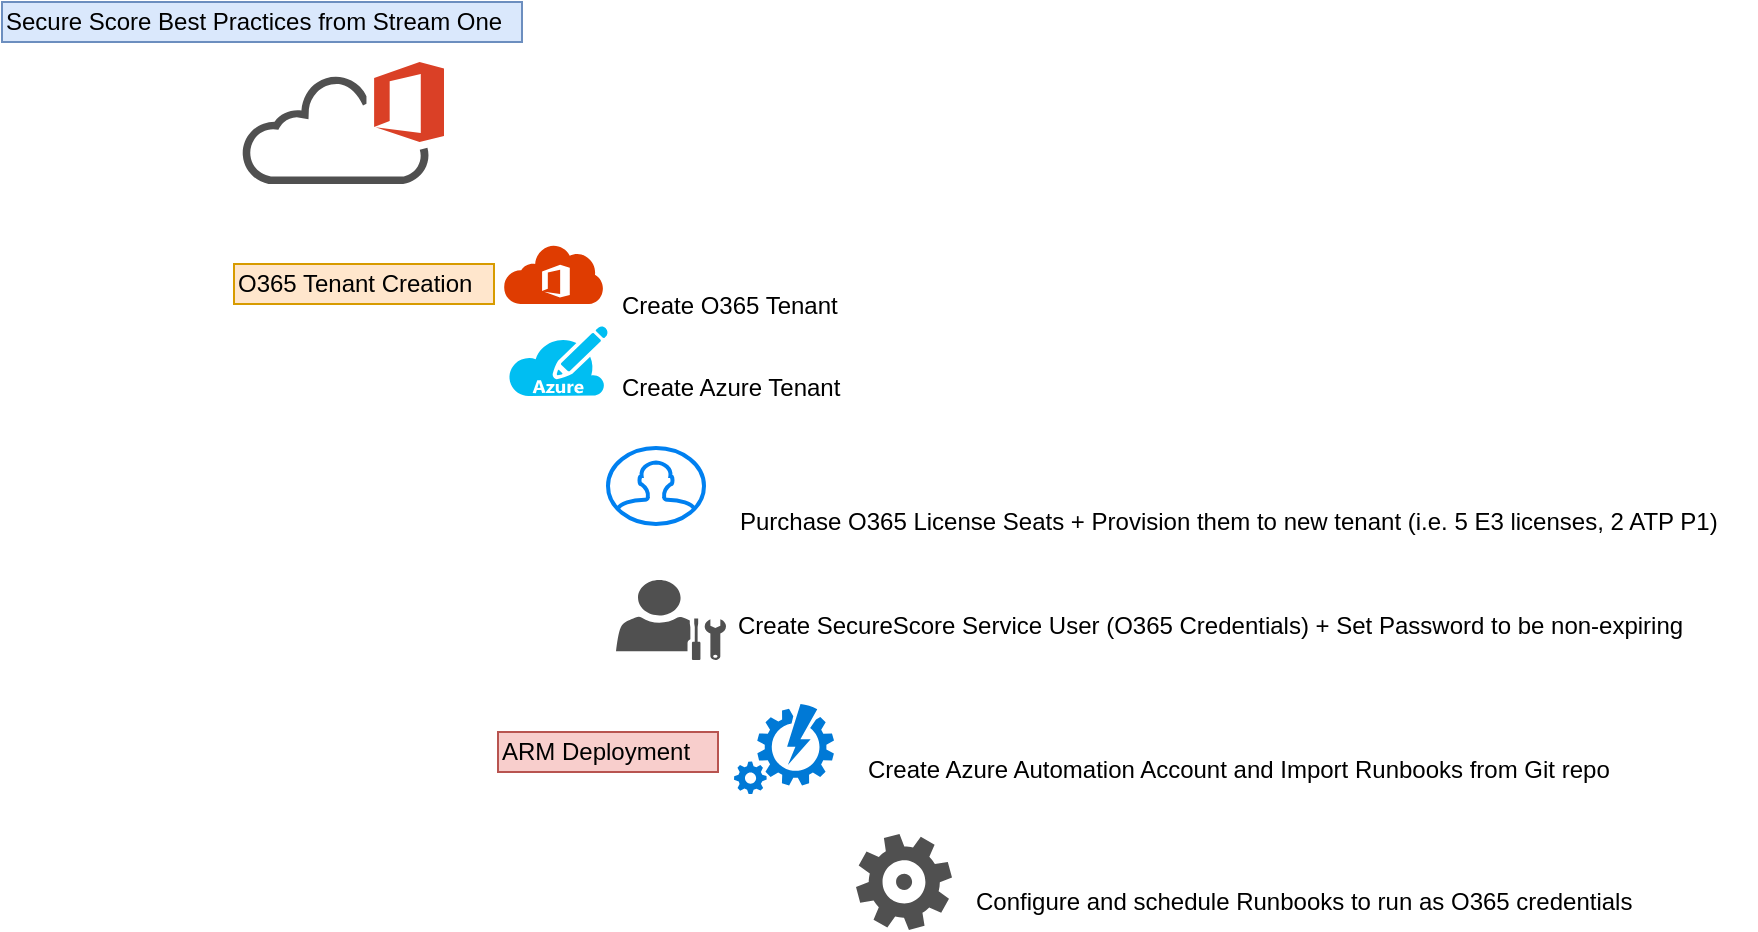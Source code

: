 <mxfile version="10.7.5" type="device"><diagram id="ShstokNG4x_4Sud7yrd9" name="Page-1"><mxGraphModel dx="1634" dy="1012" grid="1" gridSize="10" guides="1" tooltips="1" connect="1" arrows="1" fold="1" page="1" pageScale="1" pageWidth="850" pageHeight="1100" math="0" shadow="0"><root><mxCell id="0"/><mxCell id="1" parent="0"/><mxCell id="CZLmmD7j0LpuPXcVgyMN-1" value="" style="shadow=0;dashed=0;html=1;strokeColor=none;labelPosition=center;verticalLabelPosition=bottom;verticalAlign=top;align=center;shape=mxgraph.mscae.cloud.cloud_office_365;fillColor=#DF3C01;" vertex="1" parent="1"><mxGeometry x="261" y="261" width="50" height="30" as="geometry"/></mxCell><mxCell id="CZLmmD7j0LpuPXcVgyMN-2" value="" style="pointerEvents=1;shadow=0;dashed=0;html=1;strokeColor=none;fillColor=#505050;labelPosition=center;verticalLabelPosition=bottom;verticalAlign=top;outlineConnect=0;align=center;shape=mxgraph.office.concepts.settings_office_365;" vertex="1" parent="1"><mxGeometry x="437" y="556" width="48" height="48" as="geometry"/></mxCell><mxCell id="CZLmmD7j0LpuPXcVgyMN-4" value="" style="shadow=0;dashed=0;html=1;strokeColor=none;fillColor=#0079D6;labelPosition=center;verticalLabelPosition=bottom;verticalAlign=top;align=center;shape=mxgraph.azure.automation;pointerEvents=1;" vertex="1" parent="1"><mxGeometry x="376" y="491" width="50" height="45" as="geometry"/></mxCell><mxCell id="CZLmmD7j0LpuPXcVgyMN-5" value="Create O365 Tenant&amp;nbsp;" style="text;html=1;resizable=0;points=[];autosize=1;align=left;verticalAlign=top;spacingTop=-4;" vertex="1" parent="1"><mxGeometry x="318" y="282" width="130" height="20" as="geometry"/></mxCell><mxCell id="CZLmmD7j0LpuPXcVgyMN-6" value="" style="html=1;verticalLabelPosition=bottom;align=center;labelBackgroundColor=#ffffff;verticalAlign=top;strokeWidth=2;strokeColor=#0080F0;fillColor=#ffffff;shadow=0;dashed=0;shape=mxgraph.ios7.icons.user;" vertex="1" parent="1"><mxGeometry x="313" y="363" width="48" height="38" as="geometry"/></mxCell><mxCell id="CZLmmD7j0LpuPXcVgyMN-7" value="Create SecureScore Service User (O365 Credentials) + Set Password to be non-expiring" style="text;html=1;resizable=0;points=[];autosize=1;align=left;verticalAlign=top;spacingTop=-4;" vertex="1" parent="1"><mxGeometry x="376" y="442" width="490" height="20" as="geometry"/></mxCell><mxCell id="CZLmmD7j0LpuPXcVgyMN-8" value="Create Azure Automation Account and Import Runbooks from Git repo" style="text;html=1;resizable=0;points=[];autosize=1;align=left;verticalAlign=top;spacingTop=-4;" vertex="1" parent="1"><mxGeometry x="441" y="514" width="390" height="20" as="geometry"/></mxCell><mxCell id="CZLmmD7j0LpuPXcVgyMN-9" value="Configure and schedule Runbooks to run as O365 credentials" style="text;html=1;resizable=0;points=[];autosize=1;align=left;verticalAlign=top;spacingTop=-4;" vertex="1" parent="1"><mxGeometry x="495" y="580" width="340" height="20" as="geometry"/></mxCell><mxCell id="CZLmmD7j0LpuPXcVgyMN-10" value="" style="pointerEvents=1;shadow=0;dashed=0;html=1;strokeColor=none;fillColor=#505050;labelPosition=center;verticalLabelPosition=bottom;outlineConnect=0;verticalAlign=top;align=center;shape=mxgraph.office.clouds.office_365;" vertex="1" parent="1"><mxGeometry x="130" y="170" width="101" height="61" as="geometry"/></mxCell><mxCell id="CZLmmD7j0LpuPXcVgyMN-11" value="Secure Score Best Practices from Stream One" style="text;html=1;resizable=0;points=[];autosize=1;align=left;verticalAlign=top;spacingTop=-4;fillColor=#dae8fc;strokeColor=#6c8ebf;" vertex="1" parent="1"><mxGeometry x="10" y="140" width="260" height="20" as="geometry"/></mxCell><mxCell id="CZLmmD7j0LpuPXcVgyMN-13" value="" style="pointerEvents=1;shadow=0;dashed=0;html=1;strokeColor=none;fillColor=#505050;labelPosition=center;verticalLabelPosition=bottom;verticalAlign=top;outlineConnect=0;align=center;shape=mxgraph.office.users.administrator;" vertex="1" parent="1"><mxGeometry x="317" y="429" width="55" height="40" as="geometry"/></mxCell><mxCell id="CZLmmD7j0LpuPXcVgyMN-14" value="Purchase O365 License Seats + Provision them to new tenant (i.e. 5 E3 licenses, 2 ATP P1)" style="text;html=1;resizable=0;points=[];autosize=1;align=left;verticalAlign=top;spacingTop=-4;" vertex="1" parent="1"><mxGeometry x="377" y="390" width="510" height="20" as="geometry"/></mxCell><mxCell id="CZLmmD7j0LpuPXcVgyMN-15" value="O365 Tenant Creation" style="text;html=1;resizable=0;points=[];autosize=1;align=left;verticalAlign=top;spacingTop=-4;fillColor=#ffe6cc;strokeColor=#d79b00;" vertex="1" parent="1"><mxGeometry x="126" y="271" width="130" height="20" as="geometry"/></mxCell><mxCell id="CZLmmD7j0LpuPXcVgyMN-16" value="ARM Deployment" style="text;html=1;resizable=0;points=[];autosize=1;align=left;verticalAlign=top;spacingTop=-4;fillColor=#f8cecc;strokeColor=#b85450;" vertex="1" parent="1"><mxGeometry x="258" y="505" width="110" height="20" as="geometry"/></mxCell><mxCell id="CZLmmD7j0LpuPXcVgyMN-17" value="" style="verticalLabelPosition=bottom;html=1;verticalAlign=top;align=center;strokeColor=none;fillColor=#00BEF2;shape=mxgraph.azure.azure_subscription;" vertex="1" parent="1"><mxGeometry x="263" y="302" width="50" height="35" as="geometry"/></mxCell><mxCell id="CZLmmD7j0LpuPXcVgyMN-20" value="Create Azure Tenant" style="text;html=1;resizable=0;points=[];autosize=1;align=left;verticalAlign=top;spacingTop=-4;" vertex="1" parent="1"><mxGeometry x="318" y="322.5" width="130" height="20" as="geometry"/></mxCell></root></mxGraphModel></diagram></mxfile>